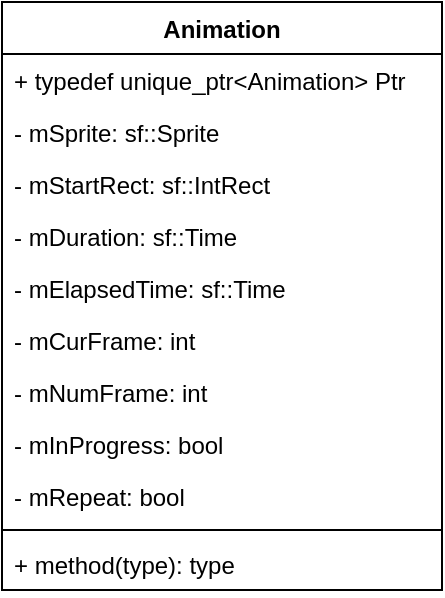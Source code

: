 <mxfile version="22.1.3" type="github">
  <diagram name="Page-1" id="wxQ8wks-06ShNmgMb-aG">
    <mxGraphModel dx="733" dy="400" grid="1" gridSize="10" guides="1" tooltips="1" connect="1" arrows="1" fold="1" page="1" pageScale="1" pageWidth="850" pageHeight="1100" math="0" shadow="0">
      <root>
        <mxCell id="0" />
        <mxCell id="1" parent="0" />
        <mxCell id="_aWphJbqPbo6XNTWu4PH-1" value="Animation" style="swimlane;fontStyle=1;align=center;verticalAlign=top;childLayout=stackLayout;horizontal=1;startSize=26;horizontalStack=0;resizeParent=1;resizeParentMax=0;resizeLast=0;collapsible=1;marginBottom=0;whiteSpace=wrap;html=1;" vertex="1" parent="1">
          <mxGeometry x="290" y="150" width="220" height="294" as="geometry" />
        </mxCell>
        <mxCell id="_aWphJbqPbo6XNTWu4PH-2" value="+ typedef unique_ptr&amp;lt;Animation&amp;gt; Ptr" style="text;strokeColor=none;fillColor=none;align=left;verticalAlign=top;spacingLeft=4;spacingRight=4;overflow=hidden;rotatable=0;points=[[0,0.5],[1,0.5]];portConstraint=eastwest;whiteSpace=wrap;html=1;" vertex="1" parent="_aWphJbqPbo6XNTWu4PH-1">
          <mxGeometry y="26" width="220" height="26" as="geometry" />
        </mxCell>
        <mxCell id="_aWphJbqPbo6XNTWu4PH-5" value="- mSprite: sf::Sprite" style="text;strokeColor=none;fillColor=none;align=left;verticalAlign=top;spacingLeft=4;spacingRight=4;overflow=hidden;rotatable=0;points=[[0,0.5],[1,0.5]];portConstraint=eastwest;whiteSpace=wrap;html=1;" vertex="1" parent="_aWphJbqPbo6XNTWu4PH-1">
          <mxGeometry y="52" width="220" height="26" as="geometry" />
        </mxCell>
        <mxCell id="_aWphJbqPbo6XNTWu4PH-6" value="- mStartRect: sf::IntRect" style="text;strokeColor=none;fillColor=none;align=left;verticalAlign=top;spacingLeft=4;spacingRight=4;overflow=hidden;rotatable=0;points=[[0,0.5],[1,0.5]];portConstraint=eastwest;whiteSpace=wrap;html=1;" vertex="1" parent="_aWphJbqPbo6XNTWu4PH-1">
          <mxGeometry y="78" width="220" height="26" as="geometry" />
        </mxCell>
        <mxCell id="_aWphJbqPbo6XNTWu4PH-8" value="- mDuration: sf::Time" style="text;strokeColor=none;fillColor=none;align=left;verticalAlign=top;spacingLeft=4;spacingRight=4;overflow=hidden;rotatable=0;points=[[0,0.5],[1,0.5]];portConstraint=eastwest;whiteSpace=wrap;html=1;" vertex="1" parent="_aWphJbqPbo6XNTWu4PH-1">
          <mxGeometry y="104" width="220" height="26" as="geometry" />
        </mxCell>
        <mxCell id="_aWphJbqPbo6XNTWu4PH-9" value="- mElapsedTime: sf::Time" style="text;strokeColor=none;fillColor=none;align=left;verticalAlign=top;spacingLeft=4;spacingRight=4;overflow=hidden;rotatable=0;points=[[0,0.5],[1,0.5]];portConstraint=eastwest;whiteSpace=wrap;html=1;" vertex="1" parent="_aWphJbqPbo6XNTWu4PH-1">
          <mxGeometry y="130" width="220" height="26" as="geometry" />
        </mxCell>
        <mxCell id="_aWphJbqPbo6XNTWu4PH-7" value="- mCurFrame: int" style="text;strokeColor=none;fillColor=none;align=left;verticalAlign=top;spacingLeft=4;spacingRight=4;overflow=hidden;rotatable=0;points=[[0,0.5],[1,0.5]];portConstraint=eastwest;whiteSpace=wrap;html=1;" vertex="1" parent="_aWphJbqPbo6XNTWu4PH-1">
          <mxGeometry y="156" width="220" height="26" as="geometry" />
        </mxCell>
        <mxCell id="_aWphJbqPbo6XNTWu4PH-10" value="- mNumFrame: int" style="text;strokeColor=none;fillColor=none;align=left;verticalAlign=top;spacingLeft=4;spacingRight=4;overflow=hidden;rotatable=0;points=[[0,0.5],[1,0.5]];portConstraint=eastwest;whiteSpace=wrap;html=1;" vertex="1" parent="_aWphJbqPbo6XNTWu4PH-1">
          <mxGeometry y="182" width="220" height="26" as="geometry" />
        </mxCell>
        <mxCell id="_aWphJbqPbo6XNTWu4PH-11" value="- mInProgress: bool" style="text;strokeColor=none;fillColor=none;align=left;verticalAlign=top;spacingLeft=4;spacingRight=4;overflow=hidden;rotatable=0;points=[[0,0.5],[1,0.5]];portConstraint=eastwest;whiteSpace=wrap;html=1;" vertex="1" parent="_aWphJbqPbo6XNTWu4PH-1">
          <mxGeometry y="208" width="220" height="26" as="geometry" />
        </mxCell>
        <mxCell id="_aWphJbqPbo6XNTWu4PH-12" value="- mRepeat: bool" style="text;strokeColor=none;fillColor=none;align=left;verticalAlign=top;spacingLeft=4;spacingRight=4;overflow=hidden;rotatable=0;points=[[0,0.5],[1,0.5]];portConstraint=eastwest;whiteSpace=wrap;html=1;" vertex="1" parent="_aWphJbqPbo6XNTWu4PH-1">
          <mxGeometry y="234" width="220" height="26" as="geometry" />
        </mxCell>
        <mxCell id="_aWphJbqPbo6XNTWu4PH-3" value="" style="line;strokeWidth=1;fillColor=none;align=left;verticalAlign=middle;spacingTop=-1;spacingLeft=3;spacingRight=3;rotatable=0;labelPosition=right;points=[];portConstraint=eastwest;strokeColor=inherit;" vertex="1" parent="_aWphJbqPbo6XNTWu4PH-1">
          <mxGeometry y="260" width="220" height="8" as="geometry" />
        </mxCell>
        <mxCell id="_aWphJbqPbo6XNTWu4PH-4" value="+ method(type): type" style="text;strokeColor=none;fillColor=none;align=left;verticalAlign=top;spacingLeft=4;spacingRight=4;overflow=hidden;rotatable=0;points=[[0,0.5],[1,0.5]];portConstraint=eastwest;whiteSpace=wrap;html=1;" vertex="1" parent="_aWphJbqPbo6XNTWu4PH-1">
          <mxGeometry y="268" width="220" height="26" as="geometry" />
        </mxCell>
      </root>
    </mxGraphModel>
  </diagram>
</mxfile>
